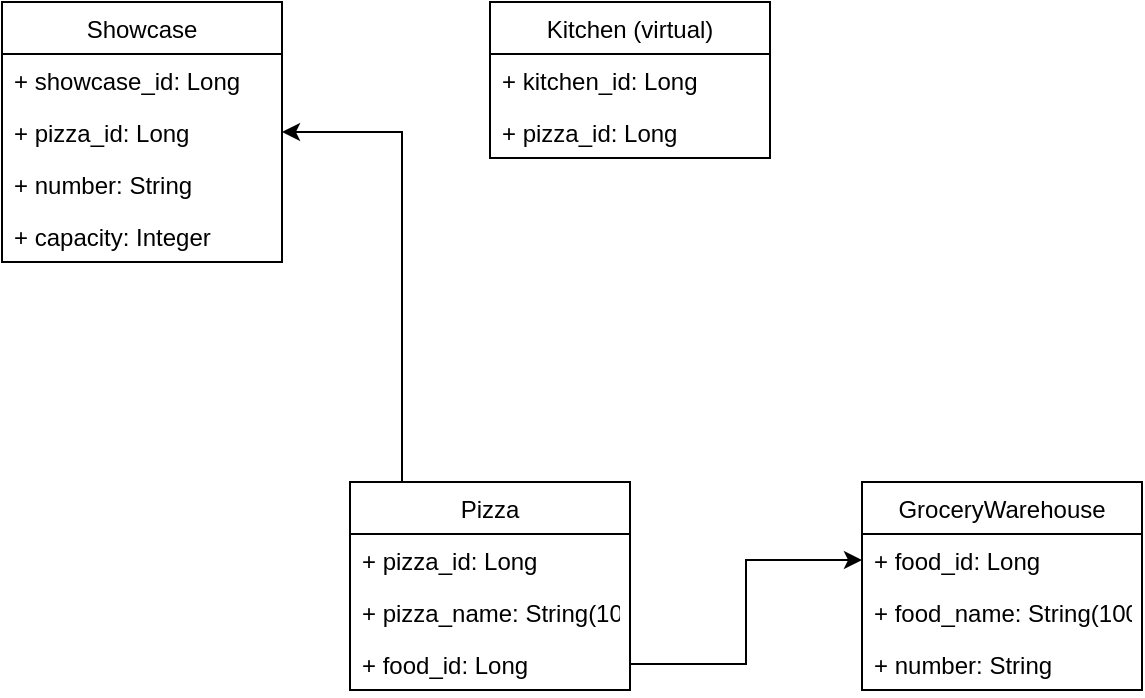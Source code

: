 <mxfile version="13.7.7" type="github">
  <diagram id="wMq028c-sOtWCPvOxuTe" name="Page-1">
    <mxGraphModel dx="1422" dy="794" grid="1" gridSize="10" guides="1" tooltips="1" connect="1" arrows="1" fold="1" page="1" pageScale="1" pageWidth="827" pageHeight="1169" math="0" shadow="0">
      <root>
        <mxCell id="0" />
        <mxCell id="1" parent="0" />
        <mxCell id="a7zKJheYSxnZLbQeQX0P-10" value="Showcase" style="swimlane;fontStyle=0;childLayout=stackLayout;horizontal=1;startSize=26;fillColor=none;horizontalStack=0;resizeParent=1;resizeParentMax=0;resizeLast=0;collapsible=1;marginBottom=0;" vertex="1" parent="1">
          <mxGeometry x="170" y="60" width="140" height="130" as="geometry" />
        </mxCell>
        <mxCell id="a7zKJheYSxnZLbQeQX0P-11" value="+ showcase_id: Long&#xa;" style="text;strokeColor=none;fillColor=none;align=left;verticalAlign=top;spacingLeft=4;spacingRight=4;overflow=hidden;rotatable=0;points=[[0,0.5],[1,0.5]];portConstraint=eastwest;" vertex="1" parent="a7zKJheYSxnZLbQeQX0P-10">
          <mxGeometry y="26" width="140" height="26" as="geometry" />
        </mxCell>
        <mxCell id="a7zKJheYSxnZLbQeQX0P-12" value="+ pizza_id: Long" style="text;strokeColor=none;fillColor=none;align=left;verticalAlign=top;spacingLeft=4;spacingRight=4;overflow=hidden;rotatable=0;points=[[0,0.5],[1,0.5]];portConstraint=eastwest;" vertex="1" parent="a7zKJheYSxnZLbQeQX0P-10">
          <mxGeometry y="52" width="140" height="26" as="geometry" />
        </mxCell>
        <mxCell id="a7zKJheYSxnZLbQeQX0P-13" value="+ number: String&#xa;" style="text;strokeColor=none;fillColor=none;align=left;verticalAlign=top;spacingLeft=4;spacingRight=4;overflow=hidden;rotatable=0;points=[[0,0.5],[1,0.5]];portConstraint=eastwest;" vertex="1" parent="a7zKJheYSxnZLbQeQX0P-10">
          <mxGeometry y="78" width="140" height="26" as="geometry" />
        </mxCell>
        <mxCell id="a7zKJheYSxnZLbQeQX0P-20" value="+ capacity: Integer" style="text;strokeColor=none;fillColor=none;align=left;verticalAlign=top;spacingLeft=4;spacingRight=4;overflow=hidden;rotatable=0;points=[[0,0.5],[1,0.5]];portConstraint=eastwest;" vertex="1" parent="a7zKJheYSxnZLbQeQX0P-10">
          <mxGeometry y="104" width="140" height="26" as="geometry" />
        </mxCell>
        <mxCell id="a7zKJheYSxnZLbQeQX0P-25" style="edgeStyle=orthogonalEdgeStyle;rounded=0;orthogonalLoop=1;jettySize=auto;html=1;entryX=1;entryY=0.5;entryDx=0;entryDy=0;" edge="1" parent="1" source="a7zKJheYSxnZLbQeQX0P-14" target="a7zKJheYSxnZLbQeQX0P-12">
          <mxGeometry relative="1" as="geometry">
            <Array as="points">
              <mxPoint x="370" y="125" />
            </Array>
          </mxGeometry>
        </mxCell>
        <mxCell id="a7zKJheYSxnZLbQeQX0P-14" value="Pizza" style="swimlane;fontStyle=0;childLayout=stackLayout;horizontal=1;startSize=26;fillColor=none;horizontalStack=0;resizeParent=1;resizeParentMax=0;resizeLast=0;collapsible=1;marginBottom=0;" vertex="1" parent="1">
          <mxGeometry x="344" y="300" width="140" height="104" as="geometry" />
        </mxCell>
        <mxCell id="a7zKJheYSxnZLbQeQX0P-15" value="+ pizza_id: Long&#xa;" style="text;strokeColor=none;fillColor=none;align=left;verticalAlign=top;spacingLeft=4;spacingRight=4;overflow=hidden;rotatable=0;points=[[0,0.5],[1,0.5]];portConstraint=eastwest;" vertex="1" parent="a7zKJheYSxnZLbQeQX0P-14">
          <mxGeometry y="26" width="140" height="26" as="geometry" />
        </mxCell>
        <mxCell id="a7zKJheYSxnZLbQeQX0P-16" value="+ pizza_name: String(100)" style="text;strokeColor=none;fillColor=none;align=left;verticalAlign=top;spacingLeft=4;spacingRight=4;overflow=hidden;rotatable=0;points=[[0,0.5],[1,0.5]];portConstraint=eastwest;" vertex="1" parent="a7zKJheYSxnZLbQeQX0P-14">
          <mxGeometry y="52" width="140" height="26" as="geometry" />
        </mxCell>
        <mxCell id="a7zKJheYSxnZLbQeQX0P-17" value="+ food_id: Long" style="text;strokeColor=none;fillColor=none;align=left;verticalAlign=top;spacingLeft=4;spacingRight=4;overflow=hidden;rotatable=0;points=[[0,0.5],[1,0.5]];portConstraint=eastwest;" vertex="1" parent="a7zKJheYSxnZLbQeQX0P-14">
          <mxGeometry y="78" width="140" height="26" as="geometry" />
        </mxCell>
        <mxCell id="a7zKJheYSxnZLbQeQX0P-6" value="GroceryWarehouse" style="swimlane;fontStyle=0;childLayout=stackLayout;horizontal=1;startSize=26;fillColor=none;horizontalStack=0;resizeParent=1;resizeParentMax=0;resizeLast=0;collapsible=1;marginBottom=0;" vertex="1" parent="1">
          <mxGeometry x="600" y="300" width="140" height="104" as="geometry" />
        </mxCell>
        <mxCell id="a7zKJheYSxnZLbQeQX0P-7" value="+ food_id: Long&#xa;" style="text;strokeColor=none;fillColor=none;align=left;verticalAlign=top;spacingLeft=4;spacingRight=4;overflow=hidden;rotatable=0;points=[[0,0.5],[1,0.5]];portConstraint=eastwest;" vertex="1" parent="a7zKJheYSxnZLbQeQX0P-6">
          <mxGeometry y="26" width="140" height="26" as="geometry" />
        </mxCell>
        <mxCell id="a7zKJheYSxnZLbQeQX0P-8" value="+ food_name: String(100)" style="text;strokeColor=none;fillColor=none;align=left;verticalAlign=top;spacingLeft=4;spacingRight=4;overflow=hidden;rotatable=0;points=[[0,0.5],[1,0.5]];portConstraint=eastwest;" vertex="1" parent="a7zKJheYSxnZLbQeQX0P-6">
          <mxGeometry y="52" width="140" height="26" as="geometry" />
        </mxCell>
        <mxCell id="a7zKJheYSxnZLbQeQX0P-9" value="+ number: String" style="text;strokeColor=none;fillColor=none;align=left;verticalAlign=top;spacingLeft=4;spacingRight=4;overflow=hidden;rotatable=0;points=[[0,0.5],[1,0.5]];portConstraint=eastwest;" vertex="1" parent="a7zKJheYSxnZLbQeQX0P-6">
          <mxGeometry y="78" width="140" height="26" as="geometry" />
        </mxCell>
        <mxCell id="a7zKJheYSxnZLbQeQX0P-21" value="Kitchen (virtual)" style="swimlane;fontStyle=0;childLayout=stackLayout;horizontal=1;startSize=26;fillColor=none;horizontalStack=0;resizeParent=1;resizeParentMax=0;resizeLast=0;collapsible=1;marginBottom=0;" vertex="1" parent="1">
          <mxGeometry x="414" y="60" width="140" height="78" as="geometry" />
        </mxCell>
        <mxCell id="a7zKJheYSxnZLbQeQX0P-22" value="+ kitchen_id: Long&#xa;" style="text;strokeColor=none;fillColor=none;align=left;verticalAlign=top;spacingLeft=4;spacingRight=4;overflow=hidden;rotatable=0;points=[[0,0.5],[1,0.5]];portConstraint=eastwest;" vertex="1" parent="a7zKJheYSxnZLbQeQX0P-21">
          <mxGeometry y="26" width="140" height="26" as="geometry" />
        </mxCell>
        <mxCell id="a7zKJheYSxnZLbQeQX0P-23" value="+ pizza_id: Long" style="text;strokeColor=none;fillColor=none;align=left;verticalAlign=top;spacingLeft=4;spacingRight=4;overflow=hidden;rotatable=0;points=[[0,0.5],[1,0.5]];portConstraint=eastwest;" vertex="1" parent="a7zKJheYSxnZLbQeQX0P-21">
          <mxGeometry y="52" width="140" height="26" as="geometry" />
        </mxCell>
        <mxCell id="a7zKJheYSxnZLbQeQX0P-26" style="edgeStyle=orthogonalEdgeStyle;rounded=0;orthogonalLoop=1;jettySize=auto;html=1;" edge="1" parent="1" source="a7zKJheYSxnZLbQeQX0P-17" target="a7zKJheYSxnZLbQeQX0P-7">
          <mxGeometry relative="1" as="geometry" />
        </mxCell>
      </root>
    </mxGraphModel>
  </diagram>
</mxfile>
